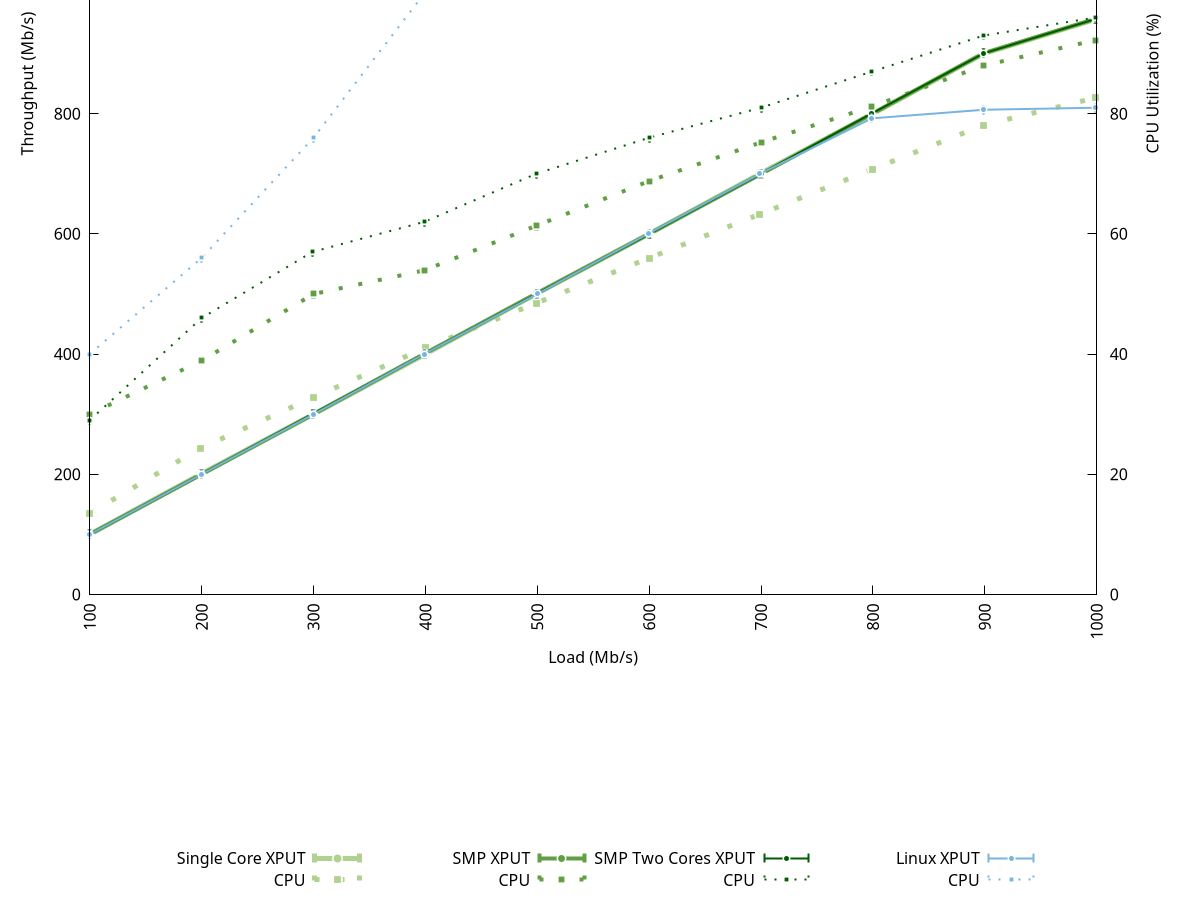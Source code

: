 set y2label "CPU Utilization (%)" offset -1,0,0
set xlabel "Load (Mb/s)" offset 0,0.7,0
set ylabel "Throughput (Mb/s)" offset 1,0,0
set y2tics border
set yrange [0:1700]
set y2range [0:170]
set xtics nomirror rotate
set ytics nomirror
set bmargin 14
set key outside below 
set size 1,1.5
set style line 1 lw 6 lt 1
set style line 1 lw 6 lt 7 dt 1 lc rgb 0xfccf03
set style line 2 lw 5 lt 7 ps .5 dt 1 lc rgb 0xb1d190
set style line 3 lw 5 lt 4 ps .3 dt 3 lc rgb 0xb1d190
set style line 4 lw 4 lt 7 ps .5 dt 1 lc rgb 0x629e44
set style line 5 lw 4 lt 4 ps .3 dt 3 lc rgb 0x629e44
set style line 6 lw 2 lt 7 ps .5 dt 1 lc rgb 0x005c00
set style line 7 lw 2 lt 4 ps .3 dt 3 lc rgb 0x005c00
set style line 8 lw 2 lt 7 ps .5 dt 1 lc rgb 0x77b4e0
set style line 9 lw 2 lt 4 ps .3 dt 3 lc rgb 0x77b4e0
set style line 13 lw 2 lt 6
set style line 14 lw 2 lt 8
set term postscript eps enhanced color size 2.5,2
set output "multicore.eps"
plot  "-" using 1:2:3 axes x1y1 title "Single Core XPUT"  with xerrorlines ls 2, "-" using 1:4:5 axes x1y2 title "CPU" with xerrorlines ls 3,  "-" using 1:2:3 axes x1y1 title "SMP XPUT"  with xerrorlines ls 4, "-" using 1:4:5 axes x1y2 title "CPU" with xerrorlines ls 5,  "-" using 1:2:3 axes x1y1 title "SMP Two Cores XPUT"  with xerrorlines ls 6, "-" using 1:4:5 axes x1y2 title "CPU" with xerrorlines ls 7,  "-" using 1:2:3 axes x1y1 title "Linux XPUT"  with xerrorlines ls 8, "-" using 1:4:5 axes x1y2 title "CPU" with xerrorlines ls 9

000100 100.002 0 13.5215 0
000199 199.999 0 24.3506 0
000300 300.001 0 32.796 0
000400 400 0 41.0412 0
000499 500.009 0 48.4719 0
000600 599.992 0 55.9796 0
000699 700.015 0 63.2748 0
000800 800.008 0 70.7905 0
000899 900.037 0 78.1025 0
000999 957.056 0 82.6423 0
e

000100 100.002 0 13.5215 0
000199 199.999 0 24.3506 0
000300 300.001 0 32.796 0
000400 400 0 41.0412 0
000499 500.009 0 48.4719 0
000600 599.992 0 55.9796 0
000699 700.015 0 63.2748 0
000800 800.008 0 70.7905 0
000899 900.037 0 78.1025 0
000999 957.056 0 82.6423 0
e
000100 100.016 0 29.992 0
000200 200.055 0 38.9069 0
000300 300.078 0 49.9937 0
000399 400.433 0 53.9255 0
000499 500.447 0 61.3459 0
000600 599.996 0 68.7896 0
000700 699.718 0 75.2305 0
000799 799.56 0 81.1822 0
000899 900.583 0 88.0106 0
000999 957.701 0 92.2288 0
e

000100 100.016 0 29.992 0
000200 200.055 0 38.9069 0
000300 300.078 0 49.9937 0
000399 400.433 0 53.9255 0
000499 500.447 0 61.3459 0
000600 599.996 0 68.7896 0
000700 699.718 0 75.2305 0
000799 799.56 0 81.1822 0
000899 900.583 0 88.0106 0
000999 957.701 0 92.2288 0
e
000100 100.014 0 29 0
000200 200.043 0 46 0
000299 300.058 0 57 0
000399 399.928 0 62 0
000499 499.876 0 70 0
000600 599.865 0 76 0
000700 700.317 0 81 0
000799 800.328 0 87 0
000899 900.368 0 93 0
000999 957.58 0 96 0
e

000100 100.014 0 29 0
000200 200.043 0 46 0
000299 300.058 0 57 0
000399 399.928 0 62 0
000499 499.876 0 70 0
000600 599.865 0 76 0
000700 700.317 0 81 0
000799 800.328 0 87 0
000899 900.368 0 93 0
000999 957.58 0 96 0
e
000100 100 0 40 0
000200 200 0 56 0
000300 300.006 0 76 0
000399 400.005 0 100 0
000500 500.038 0 112 0
000599 600.003 0 128 0
000699 699.971 0 136 0
000799 792.239 0 152 0
000899 806.517 0 164 0
000999 809.902 0 164 0
e

000100 100 0 40 0
000200 200 0 56 0
000300 300.006 0 76 0
000399 400.005 0 100 0
000500 500.038 0 112 0
000599 600.003 0 128 0
000699 699.971 0 136 0
000799 792.239 0 152 0
000899 806.517 0 164 0
000999 809.902 0 164 0
e
